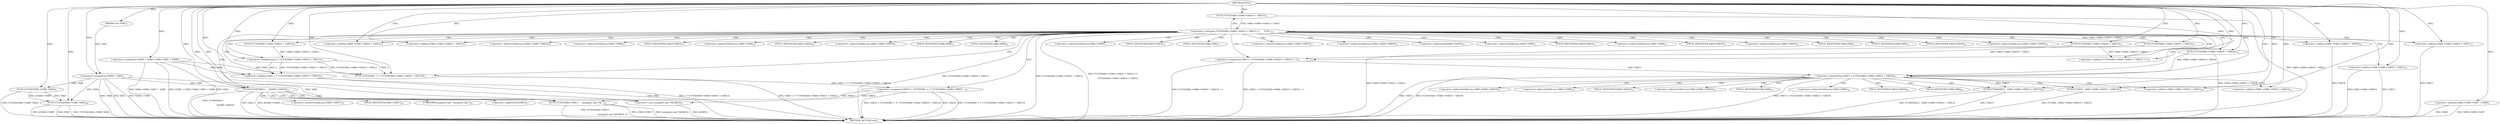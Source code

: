 digraph "FUN1" {  
"8" [label = <(METHOD,FUN1)<SUB>1</SUB>> ]
"135" [label = <(METHOD_RETURN,void)<SUB>1</SUB>> ]
"9" [label = <(PARAM,void *VAR1)<SUB>1</SUB>> ]
"13" [label = <(&lt;operator&gt;.assignment,*VAR4 = VAR1)<SUB>4</SUB>> ]
"17" [label = <(&lt;operator&gt;.assignment,*VAR5 = VAR4-&gt;VAR6-&gt;VAR7 + VAR8)<SUB>5</SUB>> ]
"26" [label = <(FUN2,FUN2(&amp;VAR4-&gt;VAR9, VAR2))<SUB>9</SUB>> ]
"129" [label = <(FUN7,FUN7(&amp;VAR4-&gt;VAR9, VAR2))<SUB>69</SUB>> ]
"33" [label = <(&lt;operator&gt;.notEquals,FUN3(VAR4-&gt;VAR6-&gt;VAR10 + VAR11) !=

	       FUN...)<SUB>11</SUB>> ]
"19" [label = <(&lt;operator&gt;.addition,VAR4-&gt;VAR6-&gt;VAR7 + VAR8)<SUB>5</SUB>> ]
"53" [label = <(&lt;operator&gt;.assignment,VAR14 = FUN3(VAR5 + 2 * FUN3(VAR4-&gt;VAR6-&gt;VAR10 ...)<SUB>17</SUB>> ]
"85" [label = <(&lt;operator&gt;.assignment,VAR13 = FUN3(VAR4-&gt;VAR6-&gt;VAR10 + VAR12) + 1)<SUB>31</SUB>> ]
"34" [label = <(FUN3,FUN3(VAR4-&gt;VAR6-&gt;VAR10 + VAR11))<SUB>11</SUB>> ]
"42" [label = <(FUN3,FUN3(VAR4-&gt;VAR6-&gt;VAR10 + VAR12))<SUB>13</SUB>> ]
"69" [label = <(FUN4,FUN4(VAR15,

				     &amp;VAR4-&gt;VAR16))<SUB>21</SUB>> ]
"98" [label = <(&lt;operator&gt;.greaterThan,VAR13 &gt; FUN3(VAR4-&gt;VAR6-&gt;VAR10 + VAR18))<SUB>33</SUB>> ]
"35" [label = <(&lt;operator&gt;.addition,VAR4-&gt;VAR6-&gt;VAR10 + VAR11)<SUB>11</SUB>> ]
"43" [label = <(&lt;operator&gt;.addition,VAR4-&gt;VAR6-&gt;VAR10 + VAR12)<SUB>13</SUB>> ]
"55" [label = <(FUN3,FUN3(VAR5 + 2 * FUN3(VAR4-&gt;VAR6-&gt;VAR10 + VAR12)))<SUB>17</SUB>> ]
"76" [label = <(FUN5,FUN5(VAR4-&gt;VAR17,

						    (unsigned char *)&amp;...)<SUB>25</SUB>> ]
"87" [label = <(&lt;operator&gt;.addition,FUN3(VAR4-&gt;VAR6-&gt;VAR10 + VAR12) + 1)<SUB>31</SUB>> ]
"109" [label = <(FUN6,FUN6(0,  VAR4-&gt;VAR6-&gt;VAR10 + VAR12))<SUB>35</SUB>> ]
"56" [label = <(&lt;operator&gt;.addition,VAR5 + 2 * FUN3(VAR4-&gt;VAR6-&gt;VAR10 + VAR12))<SUB>17</SUB>> ]
"88" [label = <(FUN3,FUN3(VAR4-&gt;VAR6-&gt;VAR10 + VAR12))<SUB>31</SUB>> ]
"100" [label = <(FUN3,FUN3(VAR4-&gt;VAR6-&gt;VAR10 + VAR18))<SUB>33</SUB>> ]
"120" [label = <(FUN6,FUN6(VAR13,  VAR4-&gt;VAR6-&gt;VAR10 + VAR12))<SUB>39</SUB>> ]
"58" [label = <(&lt;operator&gt;.multiplication,2 * FUN3(VAR4-&gt;VAR6-&gt;VAR10 + VAR12))<SUB>17</SUB>> ]
"80" [label = <(&lt;operator&gt;.cast,(unsigned char *)&amp;VAR14)<SUB>27</SUB>> ]
"89" [label = <(&lt;operator&gt;.addition,VAR4-&gt;VAR6-&gt;VAR10 + VAR12)<SUB>31</SUB>> ]
"101" [label = <(&lt;operator&gt;.addition,VAR4-&gt;VAR6-&gt;VAR10 + VAR18)<SUB>33</SUB>> ]
"111" [label = <(&lt;operator&gt;.addition,VAR4-&gt;VAR6-&gt;VAR10 + VAR12)<SUB>35</SUB>> ]
"60" [label = <(FUN3,FUN3(VAR4-&gt;VAR6-&gt;VAR10 + VAR12))<SUB>17</SUB>> ]
"122" [label = <(&lt;operator&gt;.addition,VAR4-&gt;VAR6-&gt;VAR10 + VAR12)<SUB>39</SUB>> ]
"61" [label = <(&lt;operator&gt;.addition,VAR4-&gt;VAR6-&gt;VAR10 + VAR12)<SUB>17</SUB>> ]
"36" [label = <(&lt;operator&gt;.indirectFieldAccess,VAR4-&gt;VAR6-&gt;VAR10)<SUB>11</SUB>> ]
"44" [label = <(&lt;operator&gt;.indirectFieldAccess,VAR4-&gt;VAR6-&gt;VAR10)<SUB>13</SUB>> ]
"71" [label = <(&lt;operator&gt;.addressOf,&amp;VAR4-&gt;VAR16)<SUB>23</SUB>> ]
"37" [label = <(&lt;operator&gt;.indirectFieldAccess,VAR4-&gt;VAR6)<SUB>11</SUB>> ]
"40" [label = <(FIELD_IDENTIFIER,VAR10,VAR10)<SUB>11</SUB>> ]
"45" [label = <(&lt;operator&gt;.indirectFieldAccess,VAR4-&gt;VAR6)<SUB>13</SUB>> ]
"48" [label = <(FIELD_IDENTIFIER,VAR10,VAR10)<SUB>13</SUB>> ]
"72" [label = <(&lt;operator&gt;.indirectFieldAccess,VAR4-&gt;VAR16)<SUB>23</SUB>> ]
"77" [label = <(&lt;operator&gt;.indirectFieldAccess,VAR4-&gt;VAR17)<SUB>25</SUB>> ]
"39" [label = <(FIELD_IDENTIFIER,VAR6,VAR6)<SUB>11</SUB>> ]
"47" [label = <(FIELD_IDENTIFIER,VAR6,VAR6)<SUB>13</SUB>> ]
"74" [label = <(FIELD_IDENTIFIER,VAR16,VAR16)<SUB>23</SUB>> ]
"79" [label = <(FIELD_IDENTIFIER,VAR17,VAR17)<SUB>25</SUB>> ]
"81" [label = <(UNKNOWN,unsigned char *,unsigned char *)<SUB>27</SUB>> ]
"82" [label = <(&lt;operator&gt;.addressOf,&amp;VAR14)<SUB>27</SUB>> ]
"90" [label = <(&lt;operator&gt;.indirectFieldAccess,VAR4-&gt;VAR6-&gt;VAR10)<SUB>31</SUB>> ]
"102" [label = <(&lt;operator&gt;.indirectFieldAccess,VAR4-&gt;VAR6-&gt;VAR10)<SUB>33</SUB>> ]
"112" [label = <(&lt;operator&gt;.indirectFieldAccess,VAR4-&gt;VAR6-&gt;VAR10)<SUB>35</SUB>> ]
"91" [label = <(&lt;operator&gt;.indirectFieldAccess,VAR4-&gt;VAR6)<SUB>31</SUB>> ]
"94" [label = <(FIELD_IDENTIFIER,VAR10,VAR10)<SUB>31</SUB>> ]
"103" [label = <(&lt;operator&gt;.indirectFieldAccess,VAR4-&gt;VAR6)<SUB>33</SUB>> ]
"106" [label = <(FIELD_IDENTIFIER,VAR10,VAR10)<SUB>33</SUB>> ]
"113" [label = <(&lt;operator&gt;.indirectFieldAccess,VAR4-&gt;VAR6)<SUB>35</SUB>> ]
"116" [label = <(FIELD_IDENTIFIER,VAR10,VAR10)<SUB>35</SUB>> ]
"123" [label = <(&lt;operator&gt;.indirectFieldAccess,VAR4-&gt;VAR6-&gt;VAR10)<SUB>39</SUB>> ]
"62" [label = <(&lt;operator&gt;.indirectFieldAccess,VAR4-&gt;VAR6-&gt;VAR10)<SUB>17</SUB>> ]
"93" [label = <(FIELD_IDENTIFIER,VAR6,VAR6)<SUB>31</SUB>> ]
"105" [label = <(FIELD_IDENTIFIER,VAR6,VAR6)<SUB>33</SUB>> ]
"115" [label = <(FIELD_IDENTIFIER,VAR6,VAR6)<SUB>35</SUB>> ]
"124" [label = <(&lt;operator&gt;.indirectFieldAccess,VAR4-&gt;VAR6)<SUB>39</SUB>> ]
"127" [label = <(FIELD_IDENTIFIER,VAR10,VAR10)<SUB>39</SUB>> ]
"63" [label = <(&lt;operator&gt;.indirectFieldAccess,VAR4-&gt;VAR6)<SUB>17</SUB>> ]
"66" [label = <(FIELD_IDENTIFIER,VAR10,VAR10)<SUB>17</SUB>> ]
"126" [label = <(FIELD_IDENTIFIER,VAR6,VAR6)<SUB>39</SUB>> ]
"65" [label = <(FIELD_IDENTIFIER,VAR6,VAR6)<SUB>17</SUB>> ]
  "13" -> "135"  [ label = "DDG: VAR4"] 
  "13" -> "135"  [ label = "DDG: VAR1"] 
  "13" -> "135"  [ label = "DDG: *VAR4 = VAR1"] 
  "17" -> "135"  [ label = "DDG: VAR5"] 
  "19" -> "135"  [ label = "DDG: VAR4-&gt;VAR6-&gt;VAR7"] 
  "17" -> "135"  [ label = "DDG: VAR4-&gt;VAR6-&gt;VAR7 + VAR8"] 
  "17" -> "135"  [ label = "DDG: *VAR5 = VAR4-&gt;VAR6-&gt;VAR7 + VAR8"] 
  "26" -> "135"  [ label = "DDG: FUN2(&amp;VAR4-&gt;VAR9, VAR2)"] 
  "34" -> "135"  [ label = "DDG: VAR4-&gt;VAR6-&gt;VAR10 + VAR11"] 
  "33" -> "135"  [ label = "DDG: FUN3(VAR4-&gt;VAR6-&gt;VAR10 + VAR11)"] 
  "43" -> "135"  [ label = "DDG: VAR4-&gt;VAR6-&gt;VAR10"] 
  "43" -> "135"  [ label = "DDG: VAR12"] 
  "42" -> "135"  [ label = "DDG: VAR4-&gt;VAR6-&gt;VAR10 + VAR12"] 
  "33" -> "135"  [ label = "DDG: FUN3(VAR4-&gt;VAR6-&gt;VAR10 + VAR12)"] 
  "33" -> "135"  [ label = "DDG: FUN3(VAR4-&gt;VAR6-&gt;VAR10 + VAR11) !=

	       FUN3(VAR4-&gt;VAR6-&gt;VAR10 + VAR12)"] 
  "129" -> "135"  [ label = "DDG: &amp;VAR4-&gt;VAR9"] 
  "129" -> "135"  [ label = "DDG: VAR2"] 
  "129" -> "135"  [ label = "DDG: FUN7(&amp;VAR4-&gt;VAR9, VAR2)"] 
  "53" -> "135"  [ label = "DDG: VAR14"] 
  "56" -> "135"  [ label = "DDG: VAR5"] 
  "56" -> "135"  [ label = "DDG: 2 * FUN3(VAR4-&gt;VAR6-&gt;VAR10 + VAR12)"] 
  "55" -> "135"  [ label = "DDG: VAR5 + 2 * FUN3(VAR4-&gt;VAR6-&gt;VAR10 + VAR12)"] 
  "53" -> "135"  [ label = "DDG: FUN3(VAR5 + 2 * FUN3(VAR4-&gt;VAR6-&gt;VAR10 + VAR12))"] 
  "53" -> "135"  [ label = "DDG: VAR14 = FUN3(VAR5 + 2 * FUN3(VAR4-&gt;VAR6-&gt;VAR10 + VAR12))"] 
  "69" -> "135"  [ label = "DDG: &amp;VAR4-&gt;VAR16"] 
  "69" -> "135"  [ label = "DDG: FUN4(VAR15,

				     &amp;VAR4-&gt;VAR16)"] 
  "76" -> "135"  [ label = "DDG: VAR4-&gt;VAR17"] 
  "80" -> "135"  [ label = "DDG: &amp;VAR14"] 
  "76" -> "135"  [ label = "DDG: (unsigned char *)&amp;VAR14"] 
  "76" -> "135"  [ label = "DDG: FUN5(VAR4-&gt;VAR17,

						    (unsigned char *)&amp;VAR14, 1)"] 
  "85" -> "135"  [ label = "DDG: FUN3(VAR4-&gt;VAR6-&gt;VAR10 + VAR12) + 1"] 
  "85" -> "135"  [ label = "DDG: VAR13 = FUN3(VAR4-&gt;VAR6-&gt;VAR10 + VAR12) + 1"] 
  "98" -> "135"  [ label = "DDG: VAR13"] 
  "100" -> "135"  [ label = "DDG: VAR4-&gt;VAR6-&gt;VAR10 + VAR18"] 
  "98" -> "135"  [ label = "DDG: FUN3(VAR4-&gt;VAR6-&gt;VAR10 + VAR18)"] 
  "98" -> "135"  [ label = "DDG: VAR13 &gt; FUN3(VAR4-&gt;VAR6-&gt;VAR10 + VAR18)"] 
  "120" -> "135"  [ label = "DDG: VAR13"] 
  "120" -> "135"  [ label = "DDG: FUN6(VAR13,  VAR4-&gt;VAR6-&gt;VAR10 + VAR12)"] 
  "109" -> "135"  [ label = "DDG: FUN6(0,  VAR4-&gt;VAR6-&gt;VAR10 + VAR12)"] 
  "35" -> "135"  [ label = "DDG: VAR11"] 
  "19" -> "135"  [ label = "DDG: VAR8"] 
  "101" -> "135"  [ label = "DDG: VAR18"] 
  "69" -> "135"  [ label = "DDG: VAR15"] 
  "8" -> "9"  [ label = "DDG: "] 
  "9" -> "13"  [ label = "DDG: VAR1"] 
  "8" -> "13"  [ label = "DDG: "] 
  "8" -> "17"  [ label = "DDG: "] 
  "13" -> "26"  [ label = "DDG: VAR4"] 
  "8" -> "26"  [ label = "DDG: "] 
  "26" -> "129"  [ label = "DDG: &amp;VAR4-&gt;VAR9"] 
  "13" -> "129"  [ label = "DDG: VAR4"] 
  "26" -> "129"  [ label = "DDG: VAR2"] 
  "8" -> "129"  [ label = "DDG: "] 
  "8" -> "19"  [ label = "DDG: "] 
  "34" -> "33"  [ label = "DDG: VAR4-&gt;VAR6-&gt;VAR10 + VAR11"] 
  "42" -> "33"  [ label = "DDG: VAR4-&gt;VAR6-&gt;VAR10 + VAR12"] 
  "55" -> "53"  [ label = "DDG: VAR5 + 2 * FUN3(VAR4-&gt;VAR6-&gt;VAR10 + VAR12)"] 
  "88" -> "85"  [ label = "DDG: VAR4-&gt;VAR6-&gt;VAR10 + VAR12"] 
  "8" -> "85"  [ label = "DDG: "] 
  "8" -> "34"  [ label = "DDG: "] 
  "8" -> "42"  [ label = "DDG: "] 
  "8" -> "35"  [ label = "DDG: "] 
  "8" -> "43"  [ label = "DDG: "] 
  "17" -> "55"  [ label = "DDG: VAR5"] 
  "8" -> "55"  [ label = "DDG: "] 
  "58" -> "55"  [ label = "DDG: 2"] 
  "58" -> "55"  [ label = "DDG: FUN3(VAR4-&gt;VAR6-&gt;VAR10 + VAR12)"] 
  "8" -> "69"  [ label = "DDG: "] 
  "13" -> "69"  [ label = "DDG: VAR4"] 
  "88" -> "87"  [ label = "DDG: VAR4-&gt;VAR6-&gt;VAR10 + VAR12"] 
  "8" -> "87"  [ label = "DDG: "] 
  "85" -> "98"  [ label = "DDG: VAR13"] 
  "8" -> "98"  [ label = "DDG: "] 
  "100" -> "98"  [ label = "DDG: VAR4-&gt;VAR6-&gt;VAR10 + VAR18"] 
  "17" -> "56"  [ label = "DDG: VAR5"] 
  "8" -> "56"  [ label = "DDG: "] 
  "58" -> "56"  [ label = "DDG: 2"] 
  "58" -> "56"  [ label = "DDG: FUN3(VAR4-&gt;VAR6-&gt;VAR10 + VAR12)"] 
  "13" -> "76"  [ label = "DDG: VAR4"] 
  "53" -> "76"  [ label = "DDG: VAR14"] 
  "8" -> "76"  [ label = "DDG: "] 
  "8" -> "88"  [ label = "DDG: "] 
  "8" -> "100"  [ label = "DDG: "] 
  "8" -> "109"  [ label = "DDG: "] 
  "8" -> "58"  [ label = "DDG: "] 
  "60" -> "58"  [ label = "DDG: VAR4-&gt;VAR6-&gt;VAR10 + VAR12"] 
  "53" -> "80"  [ label = "DDG: VAR14"] 
  "8" -> "80"  [ label = "DDG: "] 
  "8" -> "89"  [ label = "DDG: "] 
  "8" -> "101"  [ label = "DDG: "] 
  "8" -> "111"  [ label = "DDG: "] 
  "98" -> "120"  [ label = "DDG: VAR13"] 
  "8" -> "120"  [ label = "DDG: "] 
  "8" -> "60"  [ label = "DDG: "] 
  "8" -> "122"  [ label = "DDG: "] 
  "8" -> "61"  [ label = "DDG: "] 
  "33" -> "47"  [ label = "CDG: "] 
  "33" -> "34"  [ label = "CDG: "] 
  "33" -> "94"  [ label = "CDG: "] 
  "33" -> "48"  [ label = "CDG: "] 
  "33" -> "60"  [ label = "CDG: "] 
  "33" -> "42"  [ label = "CDG: "] 
  "33" -> "89"  [ label = "CDG: "] 
  "33" -> "66"  [ label = "CDG: "] 
  "33" -> "98"  [ label = "CDG: "] 
  "33" -> "37"  [ label = "CDG: "] 
  "33" -> "102"  [ label = "CDG: "] 
  "33" -> "85"  [ label = "CDG: "] 
  "33" -> "72"  [ label = "CDG: "] 
  "33" -> "103"  [ label = "CDG: "] 
  "33" -> "56"  [ label = "CDG: "] 
  "33" -> "69"  [ label = "CDG: "] 
  "33" -> "74"  [ label = "CDG: "] 
  "33" -> "45"  [ label = "CDG: "] 
  "33" -> "106"  [ label = "CDG: "] 
  "33" -> "40"  [ label = "CDG: "] 
  "33" -> "65"  [ label = "CDG: "] 
  "33" -> "87"  [ label = "CDG: "] 
  "33" -> "91"  [ label = "CDG: "] 
  "33" -> "44"  [ label = "CDG: "] 
  "33" -> "35"  [ label = "CDG: "] 
  "33" -> "93"  [ label = "CDG: "] 
  "33" -> "101"  [ label = "CDG: "] 
  "33" -> "90"  [ label = "CDG: "] 
  "33" -> "43"  [ label = "CDG: "] 
  "33" -> "58"  [ label = "CDG: "] 
  "33" -> "33"  [ label = "CDG: "] 
  "33" -> "61"  [ label = "CDG: "] 
  "33" -> "71"  [ label = "CDG: "] 
  "33" -> "36"  [ label = "CDG: "] 
  "33" -> "105"  [ label = "CDG: "] 
  "33" -> "100"  [ label = "CDG: "] 
  "33" -> "53"  [ label = "CDG: "] 
  "33" -> "88"  [ label = "CDG: "] 
  "33" -> "63"  [ label = "CDG: "] 
  "33" -> "55"  [ label = "CDG: "] 
  "33" -> "62"  [ label = "CDG: "] 
  "33" -> "39"  [ label = "CDG: "] 
  "69" -> "77"  [ label = "CDG: "] 
  "69" -> "81"  [ label = "CDG: "] 
  "69" -> "76"  [ label = "CDG: "] 
  "69" -> "82"  [ label = "CDG: "] 
  "69" -> "79"  [ label = "CDG: "] 
  "69" -> "80"  [ label = "CDG: "] 
  "98" -> "115"  [ label = "CDG: "] 
  "98" -> "120"  [ label = "CDG: "] 
  "98" -> "113"  [ label = "CDG: "] 
  "98" -> "116"  [ label = "CDG: "] 
  "98" -> "122"  [ label = "CDG: "] 
  "98" -> "123"  [ label = "CDG: "] 
  "98" -> "112"  [ label = "CDG: "] 
  "98" -> "126"  [ label = "CDG: "] 
  "98" -> "127"  [ label = "CDG: "] 
  "98" -> "124"  [ label = "CDG: "] 
  "98" -> "111"  [ label = "CDG: "] 
  "98" -> "109"  [ label = "CDG: "] 
}
